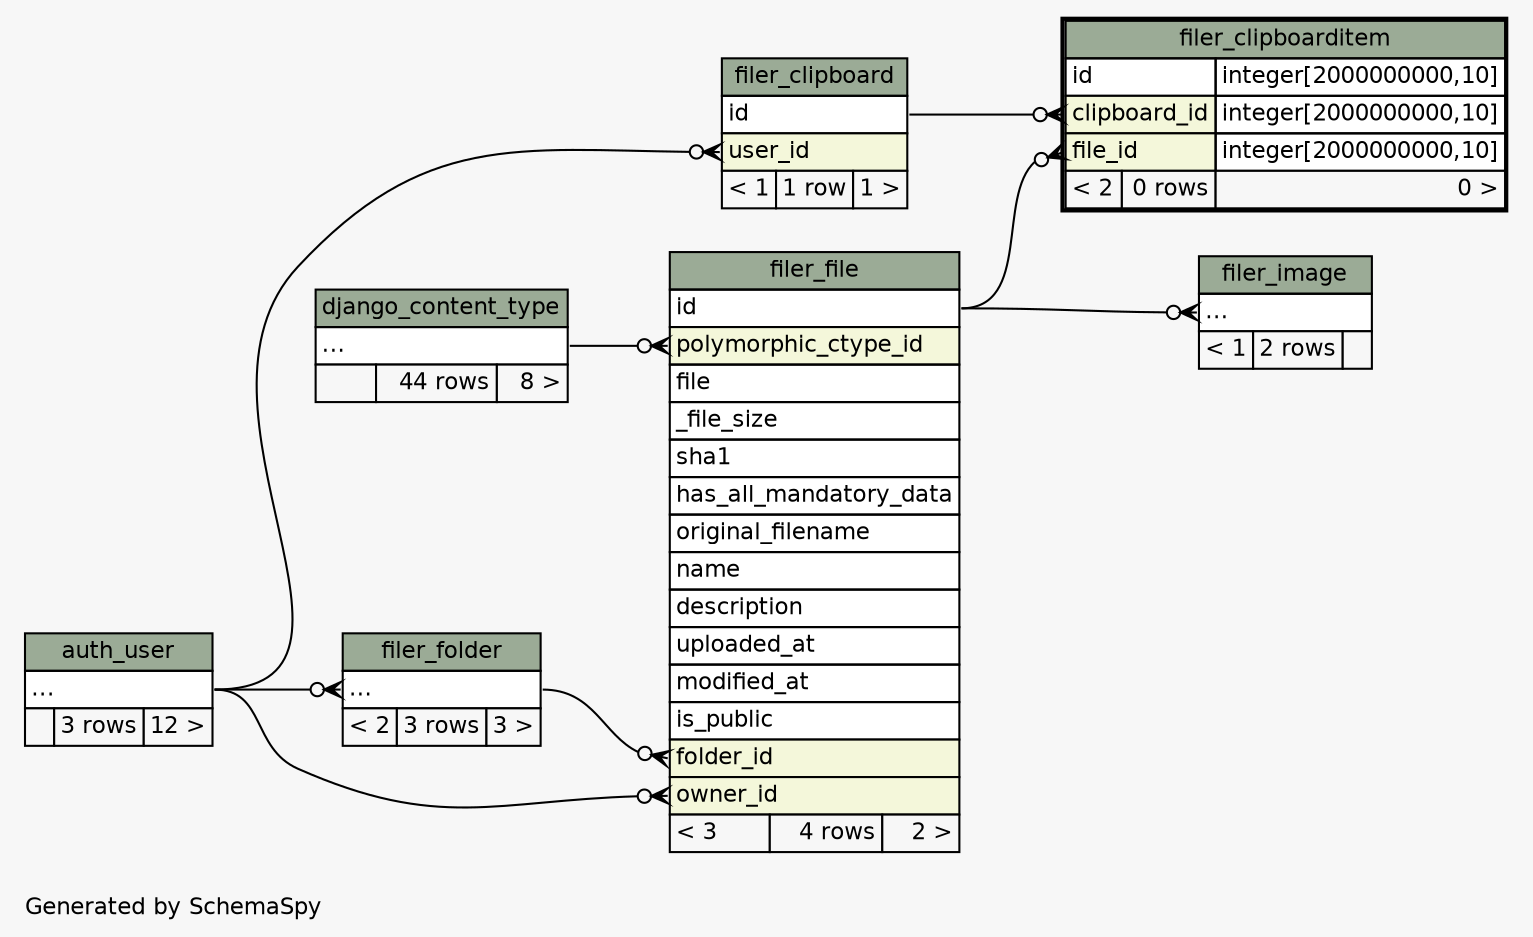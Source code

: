 // dot 2.38.0 on Windows 7 6.1
// SchemaSpy rev 590
digraph "twoDegreesRelationshipsDiagram" {
  graph [
    rankdir="RL"
    bgcolor="#f7f7f7"
    label="\nGenerated by SchemaSpy"
    labeljust="l"
    nodesep="0.18"
    ranksep="0.46"
    fontname="Helvetica"
    fontsize="11"
  ];
  node [
    fontname="Helvetica"
    fontsize="11"
    shape="plaintext"
  ];
  edge [
    arrowsize="0.8"
  ];
  "filer_clipboard":"user_id":w -> "auth_user":"elipses":e [arrowhead=none dir=back arrowtail=crowodot];
  "filer_clipboarditem":"clipboard_id":w -> "filer_clipboard":"id":e [arrowhead=none dir=back arrowtail=crowodot];
  "filer_clipboarditem":"file_id":w -> "filer_file":"id":e [arrowhead=none dir=back arrowtail=crowodot];
  "filer_file":"folder_id":w -> "filer_folder":"elipses":e [arrowhead=none dir=back arrowtail=crowodot];
  "filer_file":"owner_id":w -> "auth_user":"elipses":e [arrowhead=none dir=back arrowtail=crowodot];
  "filer_file":"polymorphic_ctype_id":w -> "django_content_type":"elipses":e [arrowhead=none dir=back arrowtail=crowodot];
  "filer_folder":"elipses":w -> "auth_user":"elipses":e [arrowhead=none dir=back arrowtail=crowodot];
  "filer_image":"elipses":w -> "filer_file":"id":e [arrowhead=none dir=back arrowtail=crowodot];
  "auth_user" [
    label=<
    <TABLE BORDER="0" CELLBORDER="1" CELLSPACING="0" BGCOLOR="#ffffff">
      <TR><TD COLSPAN="3" BGCOLOR="#9bab96" ALIGN="CENTER">auth_user</TD></TR>
      <TR><TD PORT="elipses" COLSPAN="3" ALIGN="LEFT">...</TD></TR>
      <TR><TD ALIGN="LEFT" BGCOLOR="#f7f7f7">  </TD><TD ALIGN="RIGHT" BGCOLOR="#f7f7f7">3 rows</TD><TD ALIGN="RIGHT" BGCOLOR="#f7f7f7">12 &gt;</TD></TR>
    </TABLE>>
    URL="auth_user.html"
    tooltip="auth_user"
  ];
  "django_content_type" [
    label=<
    <TABLE BORDER="0" CELLBORDER="1" CELLSPACING="0" BGCOLOR="#ffffff">
      <TR><TD COLSPAN="3" BGCOLOR="#9bab96" ALIGN="CENTER">django_content_type</TD></TR>
      <TR><TD PORT="elipses" COLSPAN="3" ALIGN="LEFT">...</TD></TR>
      <TR><TD ALIGN="LEFT" BGCOLOR="#f7f7f7">  </TD><TD ALIGN="RIGHT" BGCOLOR="#f7f7f7">44 rows</TD><TD ALIGN="RIGHT" BGCOLOR="#f7f7f7">8 &gt;</TD></TR>
    </TABLE>>
    URL="django_content_type.html"
    tooltip="django_content_type"
  ];
  "filer_clipboard" [
    label=<
    <TABLE BORDER="0" CELLBORDER="1" CELLSPACING="0" BGCOLOR="#ffffff">
      <TR><TD COLSPAN="3" BGCOLOR="#9bab96" ALIGN="CENTER">filer_clipboard</TD></TR>
      <TR><TD PORT="id" COLSPAN="3" ALIGN="LEFT">id</TD></TR>
      <TR><TD PORT="user_id" COLSPAN="3" BGCOLOR="#f4f7da" ALIGN="LEFT">user_id</TD></TR>
      <TR><TD ALIGN="LEFT" BGCOLOR="#f7f7f7">&lt; 1</TD><TD ALIGN="RIGHT" BGCOLOR="#f7f7f7">1 row</TD><TD ALIGN="RIGHT" BGCOLOR="#f7f7f7">1 &gt;</TD></TR>
    </TABLE>>
    URL="filer_clipboard.html"
    tooltip="filer_clipboard"
  ];
  "filer_clipboarditem" [
    label=<
    <TABLE BORDER="2" CELLBORDER="1" CELLSPACING="0" BGCOLOR="#ffffff">
      <TR><TD COLSPAN="3" BGCOLOR="#9bab96" ALIGN="CENTER">filer_clipboarditem</TD></TR>
      <TR><TD PORT="id" COLSPAN="2" ALIGN="LEFT">id</TD><TD PORT="id.type" ALIGN="LEFT">integer[2000000000,10]</TD></TR>
      <TR><TD PORT="clipboard_id" COLSPAN="2" BGCOLOR="#f4f7da" ALIGN="LEFT">clipboard_id</TD><TD PORT="clipboard_id.type" ALIGN="LEFT">integer[2000000000,10]</TD></TR>
      <TR><TD PORT="file_id" COLSPAN="2" BGCOLOR="#f4f7da" ALIGN="LEFT">file_id</TD><TD PORT="file_id.type" ALIGN="LEFT">integer[2000000000,10]</TD></TR>
      <TR><TD ALIGN="LEFT" BGCOLOR="#f7f7f7">&lt; 2</TD><TD ALIGN="RIGHT" BGCOLOR="#f7f7f7">0 rows</TD><TD ALIGN="RIGHT" BGCOLOR="#f7f7f7">0 &gt;</TD></TR>
    </TABLE>>
    URL="filer_clipboarditem.html"
    tooltip="filer_clipboarditem"
  ];
  "filer_file" [
    label=<
    <TABLE BORDER="0" CELLBORDER="1" CELLSPACING="0" BGCOLOR="#ffffff">
      <TR><TD COLSPAN="3" BGCOLOR="#9bab96" ALIGN="CENTER">filer_file</TD></TR>
      <TR><TD PORT="id" COLSPAN="3" ALIGN="LEFT">id</TD></TR>
      <TR><TD PORT="polymorphic_ctype_id" COLSPAN="3" BGCOLOR="#f4f7da" ALIGN="LEFT">polymorphic_ctype_id</TD></TR>
      <TR><TD PORT="file" COLSPAN="3" ALIGN="LEFT">file</TD></TR>
      <TR><TD PORT="_file_size" COLSPAN="3" ALIGN="LEFT">_file_size</TD></TR>
      <TR><TD PORT="sha1" COLSPAN="3" ALIGN="LEFT">sha1</TD></TR>
      <TR><TD PORT="has_all_mandatory_data" COLSPAN="3" ALIGN="LEFT">has_all_mandatory_data</TD></TR>
      <TR><TD PORT="original_filename" COLSPAN="3" ALIGN="LEFT">original_filename</TD></TR>
      <TR><TD PORT="name" COLSPAN="3" ALIGN="LEFT">name</TD></TR>
      <TR><TD PORT="description" COLSPAN="3" ALIGN="LEFT">description</TD></TR>
      <TR><TD PORT="uploaded_at" COLSPAN="3" ALIGN="LEFT">uploaded_at</TD></TR>
      <TR><TD PORT="modified_at" COLSPAN="3" ALIGN="LEFT">modified_at</TD></TR>
      <TR><TD PORT="is_public" COLSPAN="3" ALIGN="LEFT">is_public</TD></TR>
      <TR><TD PORT="folder_id" COLSPAN="3" BGCOLOR="#f4f7da" ALIGN="LEFT">folder_id</TD></TR>
      <TR><TD PORT="owner_id" COLSPAN="3" BGCOLOR="#f4f7da" ALIGN="LEFT">owner_id</TD></TR>
      <TR><TD ALIGN="LEFT" BGCOLOR="#f7f7f7">&lt; 3</TD><TD ALIGN="RIGHT" BGCOLOR="#f7f7f7">4 rows</TD><TD ALIGN="RIGHT" BGCOLOR="#f7f7f7">2 &gt;</TD></TR>
    </TABLE>>
    URL="filer_file.html"
    tooltip="filer_file"
  ];
  "filer_folder" [
    label=<
    <TABLE BORDER="0" CELLBORDER="1" CELLSPACING="0" BGCOLOR="#ffffff">
      <TR><TD COLSPAN="3" BGCOLOR="#9bab96" ALIGN="CENTER">filer_folder</TD></TR>
      <TR><TD PORT="elipses" COLSPAN="3" ALIGN="LEFT">...</TD></TR>
      <TR><TD ALIGN="LEFT" BGCOLOR="#f7f7f7">&lt; 2</TD><TD ALIGN="RIGHT" BGCOLOR="#f7f7f7">3 rows</TD><TD ALIGN="RIGHT" BGCOLOR="#f7f7f7">3 &gt;</TD></TR>
    </TABLE>>
    URL="filer_folder.html"
    tooltip="filer_folder"
  ];
  "filer_image" [
    label=<
    <TABLE BORDER="0" CELLBORDER="1" CELLSPACING="0" BGCOLOR="#ffffff">
      <TR><TD COLSPAN="3" BGCOLOR="#9bab96" ALIGN="CENTER">filer_image</TD></TR>
      <TR><TD PORT="elipses" COLSPAN="3" ALIGN="LEFT">...</TD></TR>
      <TR><TD ALIGN="LEFT" BGCOLOR="#f7f7f7">&lt; 1</TD><TD ALIGN="RIGHT" BGCOLOR="#f7f7f7">2 rows</TD><TD ALIGN="RIGHT" BGCOLOR="#f7f7f7">  </TD></TR>
    </TABLE>>
    URL="filer_image.html"
    tooltip="filer_image"
  ];
}
